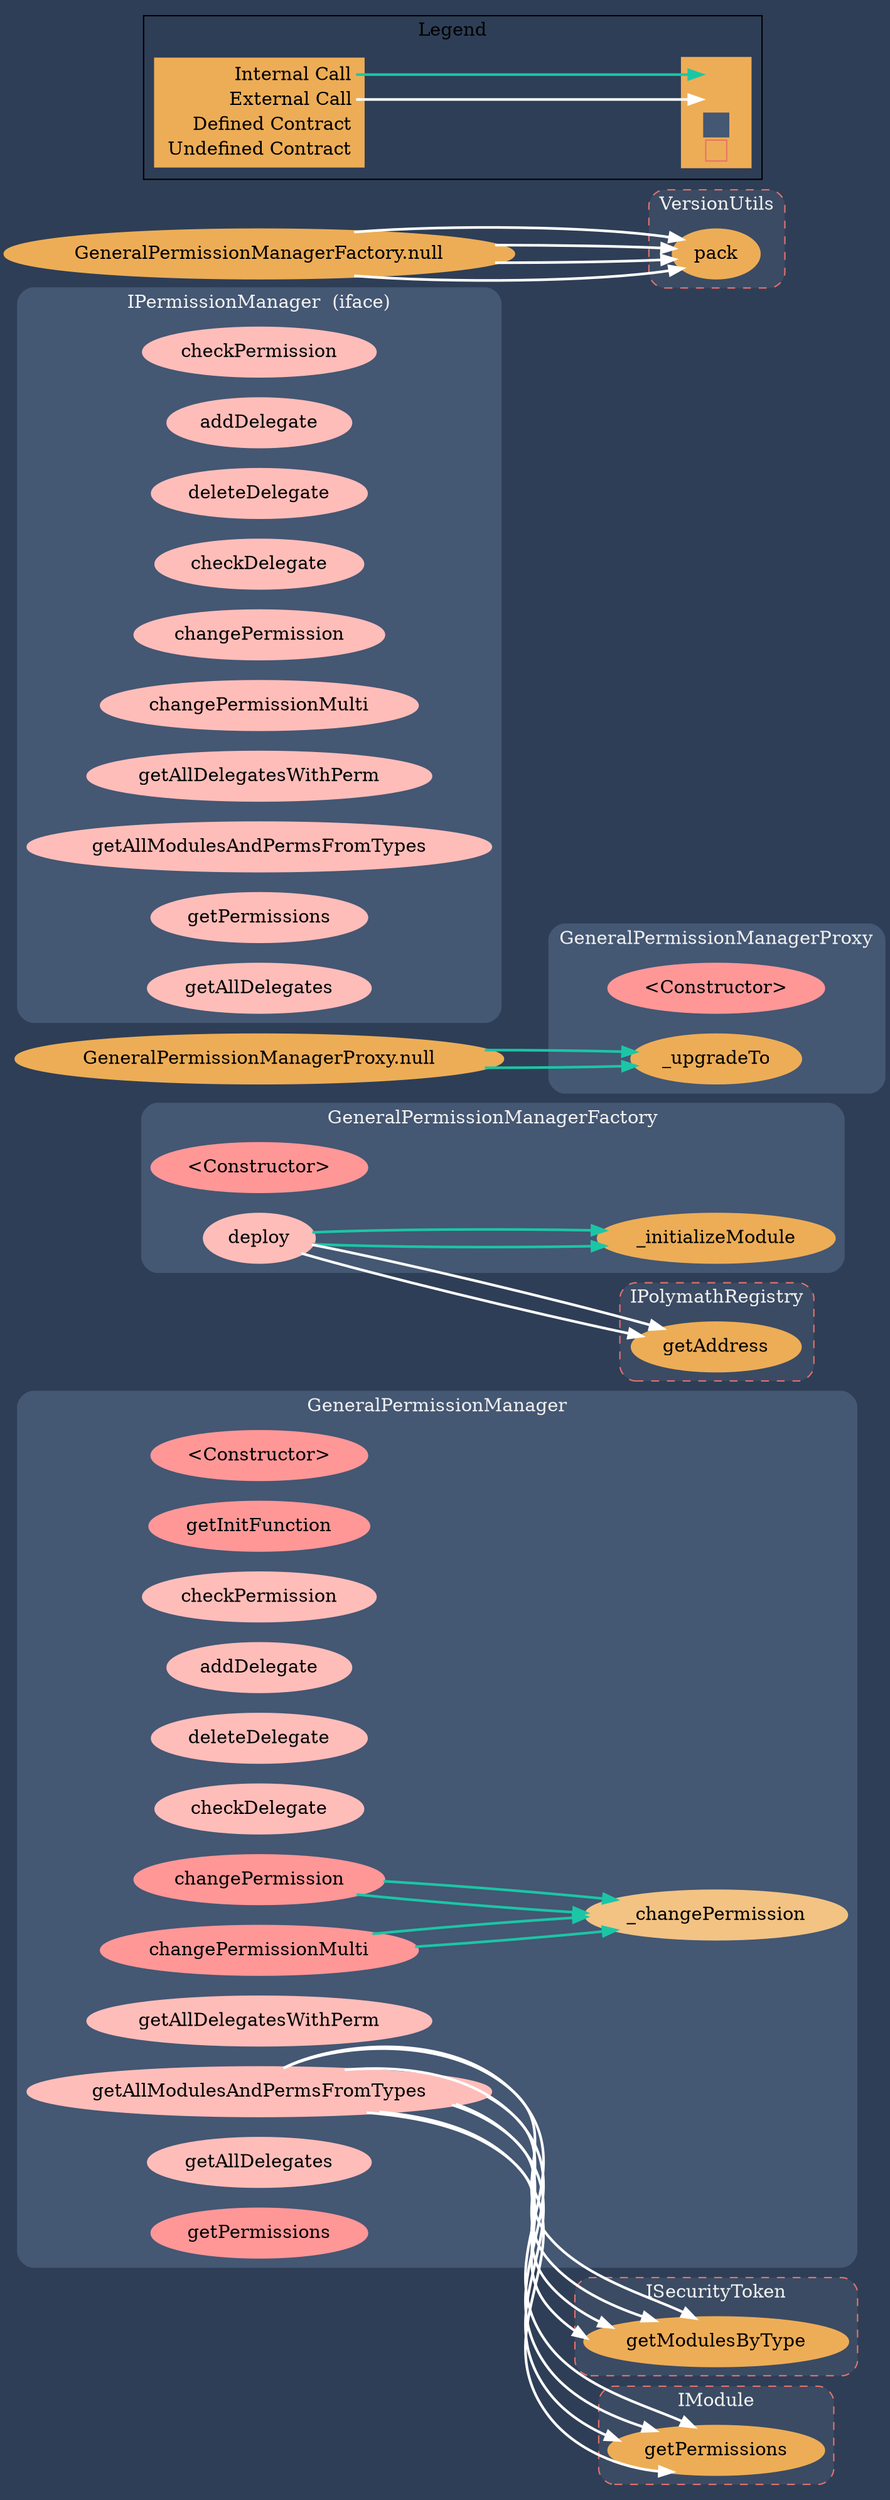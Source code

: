 digraph G {
  graph [ ratio = "auto", page = "100", compound =true, bgcolor = "#2e3e56" ];
  node [ style = "filled", fillcolor = "#edad56", color = "#edad56", penwidth =3 ];
  edge [ color = "#fcfcfc", penwidth =2, fontname = "helvetica Neue Ultra Light" ];
subgraph "clusterGeneralPermissionManager" {
  graph [ label = "GeneralPermissionManager", color = "#445773", fontcolor = "#f0f0f0", style = "rounded", bgcolor = "#445773" ];
  "GeneralPermissionManager.<Constructor>" [ label = "<Constructor>", color = "#FF9797", fillcolor = "#FF9797" ];
  "GeneralPermissionManager.getInitFunction" [ label = "getInitFunction", color = "#FF9797", fillcolor = "#FF9797" ];
  "GeneralPermissionManager.checkPermission" [ label = "checkPermission", color = "#ffbdb9", fillcolor = "#ffbdb9" ];
  "GeneralPermissionManager.addDelegate" [ label = "addDelegate", color = "#ffbdb9", fillcolor = "#ffbdb9" ];
  "GeneralPermissionManager.deleteDelegate" [ label = "deleteDelegate", color = "#ffbdb9", fillcolor = "#ffbdb9" ];
  "GeneralPermissionManager.checkDelegate" [ label = "checkDelegate", color = "#ffbdb9", fillcolor = "#ffbdb9" ];
  "GeneralPermissionManager.changePermission" [ label = "changePermission", color = "#FF9797", fillcolor = "#FF9797" ];
  "GeneralPermissionManager.changePermissionMulti" [ label = "changePermissionMulti", color = "#FF9797", fillcolor = "#FF9797" ];
  "GeneralPermissionManager.getAllDelegatesWithPerm" [ label = "getAllDelegatesWithPerm", color = "#ffbdb9", fillcolor = "#ffbdb9" ];
  "GeneralPermissionManager.getAllModulesAndPermsFromTypes" [ label = "getAllModulesAndPermsFromTypes", color = "#ffbdb9", fillcolor = "#ffbdb9" ];
  "GeneralPermissionManager._changePermission" [ label = "_changePermission", color = "#f2c383", fillcolor = "#f2c383" ];
  "GeneralPermissionManager.getAllDelegates" [ label = "getAllDelegates", color = "#ffbdb9", fillcolor = "#ffbdb9" ];
  "GeneralPermissionManager.getPermissions" [ label = "getPermissions", color = "#FF9797", fillcolor = "#FF9797" ];
}

subgraph "clusterGeneralPermissionManagerFactory" {
  graph [ label = "GeneralPermissionManagerFactory", color = "#445773", fontcolor = "#f0f0f0", style = "rounded", bgcolor = "#445773" ];
  "GeneralPermissionManagerFactory.<Constructor>" [ label = "<Constructor>", color = "#FF9797", fillcolor = "#FF9797" ];
  "GeneralPermissionManagerFactory.deploy" [ label = "deploy", color = "#ffbdb9", fillcolor = "#ffbdb9" ];
  "GeneralPermissionManagerFactory._initializeModule" [ label = "_initializeModule" ];
}

subgraph "clusterGeneralPermissionManagerProxy" {
  graph [ label = "GeneralPermissionManagerProxy", color = "#445773", fontcolor = "#f0f0f0", style = "rounded", bgcolor = "#445773" ];
  "GeneralPermissionManagerProxy.<Constructor>" [ label = "<Constructor>", color = "#FF9797", fillcolor = "#FF9797" ];
  "GeneralPermissionManagerProxy._upgradeTo" [ label = "_upgradeTo" ];
}

subgraph "clusterGeneralPermissionManagerStorage" {
  graph [ label = "GeneralPermissionManagerStorage", color = "#445773", fontcolor = "#f0f0f0", style = "rounded", bgcolor = "#445773" ];
}

subgraph "clusterIPermissionManager" {
  graph [ label = "IPermissionManager  (iface)", color = "#445773", fontcolor = "#f0f0f0", style = "rounded", bgcolor = "#445773" ];
  "IPermissionManager.checkPermission" [ label = "checkPermission", color = "#ffbdb9", fillcolor = "#ffbdb9" ];
  "IPermissionManager.addDelegate" [ label = "addDelegate", color = "#ffbdb9", fillcolor = "#ffbdb9" ];
  "IPermissionManager.deleteDelegate" [ label = "deleteDelegate", color = "#ffbdb9", fillcolor = "#ffbdb9" ];
  "IPermissionManager.checkDelegate" [ label = "checkDelegate", color = "#ffbdb9", fillcolor = "#ffbdb9" ];
  "IPermissionManager.changePermission" [ label = "changePermission", color = "#ffbdb9", fillcolor = "#ffbdb9" ];
  "IPermissionManager.changePermissionMulti" [ label = "changePermissionMulti", color = "#ffbdb9", fillcolor = "#ffbdb9" ];
  "IPermissionManager.getAllDelegatesWithPerm" [ label = "getAllDelegatesWithPerm", color = "#ffbdb9", fillcolor = "#ffbdb9" ];
  "IPermissionManager.getAllModulesAndPermsFromTypes" [ label = "getAllModulesAndPermsFromTypes", color = "#ffbdb9", fillcolor = "#ffbdb9" ];
  "IPermissionManager.getPermissions" [ label = "getPermissions", color = "#ffbdb9", fillcolor = "#ffbdb9" ];
  "IPermissionManager.getAllDelegates" [ label = "getAllDelegates", color = "#ffbdb9", fillcolor = "#ffbdb9" ];
}

subgraph "clusterISecurityToken" {
  graph [ label = "ISecurityToken", color = "#e8726d", fontcolor = "#f0f0f0", style = "rounded,dashed", bgcolor = "#3b4b63" ];
  "ISecurityToken.getModulesByType" [ label = "getModulesByType" ];
}

subgraph "clusterIModule" {
  graph [ label = "IModule", color = "#e8726d", fontcolor = "#f0f0f0", style = "rounded,dashed", bgcolor = "#3b4b63" ];
  "IModule.getPermissions" [ label = "getPermissions" ];
}

subgraph "clusterVersionUtils" {
  graph [ label = "VersionUtils", color = "#e8726d", fontcolor = "#f0f0f0", style = "rounded,dashed", bgcolor = "#3b4b63" ];
  "VersionUtils.pack" [ label = "pack" ];
}

subgraph "clusterIPolymathRegistry" {
  graph [ label = "IPolymathRegistry", color = "#e8726d", fontcolor = "#f0f0f0", style = "rounded,dashed", bgcolor = "#3b4b63" ];
  "IPolymathRegistry.getAddress" [ label = "getAddress" ];
}

  "GeneralPermissionManager.changePermission";
  "GeneralPermissionManager._changePermission";
  "GeneralPermissionManager.changePermissionMulti";
  "GeneralPermissionManager.getAllModulesAndPermsFromTypes";
  "ISecurityToken.getModulesByType";
  "IModule.getPermissions";
  "GeneralPermissionManagerFactory.null";
  "VersionUtils.pack";
  "GeneralPermissionManagerFactory.deploy";
  "IPolymathRegistry.getAddress";
  "GeneralPermissionManagerFactory._initializeModule";
  "GeneralPermissionManagerProxy.null";
  "GeneralPermissionManagerProxy._upgradeTo";
  "GeneralPermissionManager.changePermission" -> "GeneralPermissionManager._changePermission" [ color = "#1bc6a6" ];
  "GeneralPermissionManager.changePermissionMulti" -> "GeneralPermissionManager._changePermission" [ color = "#1bc6a6" ];
  "GeneralPermissionManager.getAllModulesAndPermsFromTypes" -> "ISecurityToken.getModulesByType" [ color = "white" ];
  "GeneralPermissionManager.getAllModulesAndPermsFromTypes" -> "IModule.getPermissions" [ color = "white" ];
  "GeneralPermissionManager.getAllModulesAndPermsFromTypes" -> "ISecurityToken.getModulesByType" [ color = "white" ];
  "GeneralPermissionManager.getAllModulesAndPermsFromTypes" -> "IModule.getPermissions" [ color = "white" ];
  "GeneralPermissionManagerFactory.null" -> "VersionUtils.pack" [ color = "white" ];
  "GeneralPermissionManagerFactory.null" -> "VersionUtils.pack" [ color = "white" ];
  "GeneralPermissionManagerFactory.deploy" -> "IPolymathRegistry.getAddress" [ color = "white" ];
  "GeneralPermissionManagerFactory.deploy" -> "GeneralPermissionManagerFactory._initializeModule" [ color = "#1bc6a6" ];
  "GeneralPermissionManagerProxy.null" -> "GeneralPermissionManagerProxy._upgradeTo" [ color = "#1bc6a6" ];
  "GeneralPermissionManager.changePermission" -> "GeneralPermissionManager._changePermission" [ color = "#1bc6a6" ];
  "GeneralPermissionManager.changePermissionMulti" -> "GeneralPermissionManager._changePermission" [ color = "#1bc6a6" ];
  "GeneralPermissionManager.getAllModulesAndPermsFromTypes" -> "ISecurityToken.getModulesByType" [ color = "white" ];
  "GeneralPermissionManager.getAllModulesAndPermsFromTypes" -> "IModule.getPermissions" [ color = "white" ];
  "GeneralPermissionManager.getAllModulesAndPermsFromTypes" -> "ISecurityToken.getModulesByType" [ color = "white" ];
  "GeneralPermissionManager.getAllModulesAndPermsFromTypes" -> "IModule.getPermissions" [ color = "white" ];
  "GeneralPermissionManagerFactory.null" -> "VersionUtils.pack" [ color = "white" ];
  "GeneralPermissionManagerFactory.null" -> "VersionUtils.pack" [ color = "white" ];
  "GeneralPermissionManagerFactory.deploy" -> "IPolymathRegistry.getAddress" [ color = "white" ];
  "GeneralPermissionManagerFactory.deploy" -> "GeneralPermissionManagerFactory._initializeModule" [ color = "#1bc6a6" ];
  "GeneralPermissionManagerProxy.null" -> "GeneralPermissionManagerProxy._upgradeTo" [ color = "#1bc6a6" ];


rankdir=LR
node [shape=plaintext]
subgraph cluster_01 {
label = "Legend";
key [label=<<table border="0" cellpadding="2" cellspacing="0" cellborder="0">
  <tr><td align="right" port="i1">Internal Call</td></tr>
  <tr><td align="right" port="i2">External Call</td></tr>
  <tr><td align="right" port="i3">Defined Contract</td></tr>
  <tr><td align="right" port="i4">Undefined Contract</td></tr>
  </table>>]
key2 [label=<<table border="0" cellpadding="2" cellspacing="0" cellborder="0">
  <tr><td port="i1">&nbsp;&nbsp;&nbsp;</td></tr>
  <tr><td port="i2">&nbsp;&nbsp;&nbsp;</td></tr>
  <tr><td port="i3" bgcolor="#445773">&nbsp;&nbsp;&nbsp;</td></tr>
  <tr><td port="i4">
    <table border="1" cellborder="0" cellspacing="0" cellpadding="7" color="#e8726d">
      <tr>
       <td></td>
      </tr>
     </table>
  </td></tr>
  </table>>]
key:i1:e -> key2:i1:w [color="#1bc6a6"]
key:i2:e -> key2:i2:w [color="white"]
}
}


